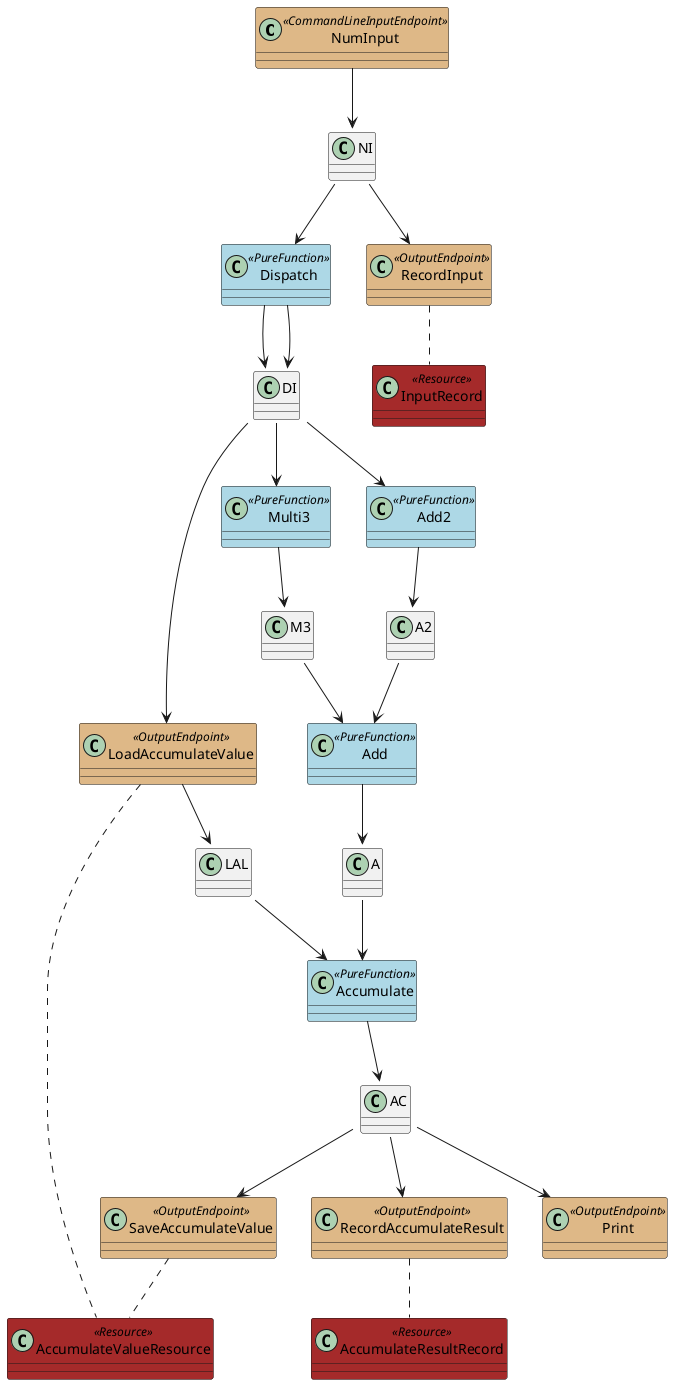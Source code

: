 
@startuml

skinparam class {
	BackgroundColor<<CommandLineInputEndpoint>> BurlyWood
    BackgroundColor<<CommandLineArgsInputEndpoint>> BurlyWood
    BackgroundColor<<AliyunHttpInputEndpoint>> BurlyWood
    BackgroundColor<<OutputEndpoint>> BurlyWood
    BackgroundColor<<PureFunction>> LightBlue
    BackgroundColor<<AlternativePath>> Crimson
    BackgroundColor<<Resource>> Brown
}

class NumInput <<CommandLineInputEndpoint>>
class Add2 <<PureFunction>>
class Add <<PureFunction>>
class Print <<OutputEndpoint>>
class Multi3 <<PureFunction>>
class Accumulate <<PureFunction>>
class LoadAccumulateValue <<OutputEndpoint>>
class SaveAccumulateValue <<OutputEndpoint>>
class AccumulateValueResource <<Resource>>
class Dispatch <<PureFunction>>
class RecordInput <<OutputEndpoint>>
class RecordAccumulateResult <<OutputEndpoint>>
class AccumulateResultRecord <<Resource>>
class InputRecord <<Resource>>

LoadAccumulateValue .. AccumulateValueResource
SaveAccumulateValue .. AccumulateValueResource
NumInput --> NI::Integer
NI::Integer --> RecordInput
RecordInput .. InputRecord
NI::Integer --> Dispatch
Dispatch --> DI::Integer
Dispatch --> DI::Unit
DI::Unit --> LoadAccumulateValue
LoadAccumulateValue --> LAL::Integer
LAL::Integer --> Accumulate
DI::Integer --> Add2
DI::Integer --> Multi3
Add2 --> A2::Integer
A2::Integer --> Add
Multi3 --> M3::Integer
M3::Integer --> Add
Add --> A::Integer
A::Integer --> Accumulate
Accumulate --> AC::Integer
AC::Integer --> Print
AC::Integer --> SaveAccumulateValue
AC::Integer --> RecordAccumulateResult
RecordAccumulateResult .. AccumulateResultRecord
@enduml
